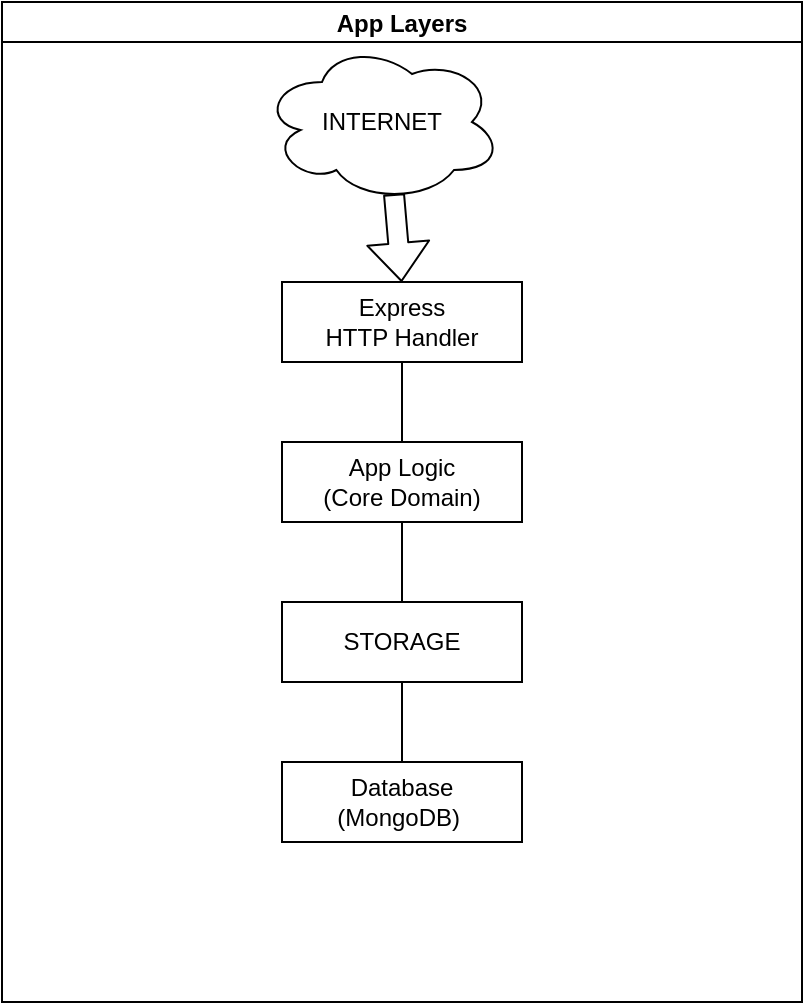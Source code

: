 <mxfile>
    <diagram id="ni5cHiZA09D7o9uJAFnF" name="Page-1">
        <mxGraphModel dx="527" dy="680" grid="1" gridSize="10" guides="1" tooltips="1" connect="1" arrows="1" fold="1" page="1" pageScale="1" pageWidth="827" pageHeight="1169" math="0" shadow="0">
            <root>
                <mxCell id="0"/>
                <mxCell id="1" parent="0"/>
                <mxCell id="2" value="App Layers" style="swimlane;startSize=20;horizontal=1;containerType=tree;" vertex="1" parent="1">
                    <mxGeometry x="20" y="20" width="400" height="500" as="geometry"/>
                </mxCell>
                <mxCell id="5" value="Express &lt;br&gt;HTTP Handler" style="whiteSpace=wrap;html=1;treeFolding=1;treeMoving=1;newEdgeStyle={&quot;edgeStyle&quot;:&quot;elbowEdgeStyle&quot;,&quot;startArrow&quot;:&quot;none&quot;,&quot;endArrow&quot;:&quot;none&quot;};" vertex="1" parent="2">
                    <mxGeometry x="140" y="140" width="120" height="40" as="geometry"/>
                </mxCell>
                <mxCell id="6" value="STORAGE" style="whiteSpace=wrap;html=1;treeFolding=1;treeMoving=1;newEdgeStyle={&quot;edgeStyle&quot;:&quot;elbowEdgeStyle&quot;,&quot;startArrow&quot;:&quot;none&quot;,&quot;endArrow&quot;:&quot;none&quot;};" vertex="1" parent="2">
                    <mxGeometry x="140" y="300" width="120" height="40" as="geometry"/>
                </mxCell>
                <mxCell id="7" value="" style="edgeStyle=elbowEdgeStyle;elbow=vertical;startArrow=none;endArrow=none;rounded=0;exitX=0.5;exitY=1;exitDx=0;exitDy=0;entryX=0.5;entryY=0;entryDx=0;entryDy=0;" edge="1" parent="2" source="8" target="6">
                    <mxGeometry relative="1" as="geometry">
                        <mxPoint x="200" y="100" as="sourcePoint"/>
                        <mxPoint x="300" y="280" as="targetPoint"/>
                        <Array as="points">
                            <mxPoint x="250" y="280"/>
                            <mxPoint x="170" y="350"/>
                        </Array>
                    </mxGeometry>
                </mxCell>
                <mxCell id="8" value="App Logic&lt;br&gt;(Core Domain)" style="whiteSpace=wrap;html=1;treeFolding=1;treeMoving=1;newEdgeStyle={&quot;edgeStyle&quot;:&quot;elbowEdgeStyle&quot;,&quot;startArrow&quot;:&quot;none&quot;,&quot;endArrow&quot;:&quot;none&quot;};" vertex="1" parent="2">
                    <mxGeometry x="140" y="220" width="120" height="40" as="geometry"/>
                </mxCell>
                <mxCell id="9" value="" style="edgeStyle=elbowEdgeStyle;elbow=vertical;startArrow=none;endArrow=none;rounded=0;exitX=0.5;exitY=1;exitDx=0;exitDy=0;" edge="1" parent="2" source="5" target="8">
                    <mxGeometry relative="1" as="geometry">
                        <mxPoint x="200" y="100" as="sourcePoint"/>
                        <mxPoint x="200" y="210" as="targetPoint"/>
                    </mxGeometry>
                </mxCell>
                <mxCell id="10" value="" style="edgeStyle=elbowEdgeStyle;elbow=vertical;startArrow=none;endArrow=none;rounded=0;exitX=0.5;exitY=1;exitDx=0;exitDy=0;" edge="1" target="11" source="6" parent="2">
                    <mxGeometry relative="1" as="geometry">
                        <mxPoint x="230" y="100" as="sourcePoint"/>
                    </mxGeometry>
                </mxCell>
                <mxCell id="11" value="Database&lt;br&gt;(MongoDB)&amp;nbsp;" style="whiteSpace=wrap;html=1;treeFolding=1;treeMoving=1;newEdgeStyle={&quot;edgeStyle&quot;:&quot;elbowEdgeStyle&quot;,&quot;startArrow&quot;:&quot;none&quot;,&quot;endArrow&quot;:&quot;none&quot;};" vertex="1" parent="2">
                    <mxGeometry x="140" y="380" width="120" height="40" as="geometry"/>
                </mxCell>
                <mxCell id="14" value="INTERNET" style="ellipse;shape=cloud;whiteSpace=wrap;html=1;" vertex="1" parent="2">
                    <mxGeometry x="130" y="20" width="120" height="80" as="geometry"/>
                </mxCell>
                <mxCell id="15" value="" style="shape=flexArrow;endArrow=classic;html=1;exitX=0.55;exitY=0.95;exitDx=0;exitDy=0;exitPerimeter=0;" edge="1" parent="2" source="14">
                    <mxGeometry width="50" height="50" relative="1" as="geometry">
                        <mxPoint x="200" y="100" as="sourcePoint"/>
                        <mxPoint x="199.8" y="140" as="targetPoint"/>
                    </mxGeometry>
                </mxCell>
            </root>
        </mxGraphModel>
    </diagram>
</mxfile>